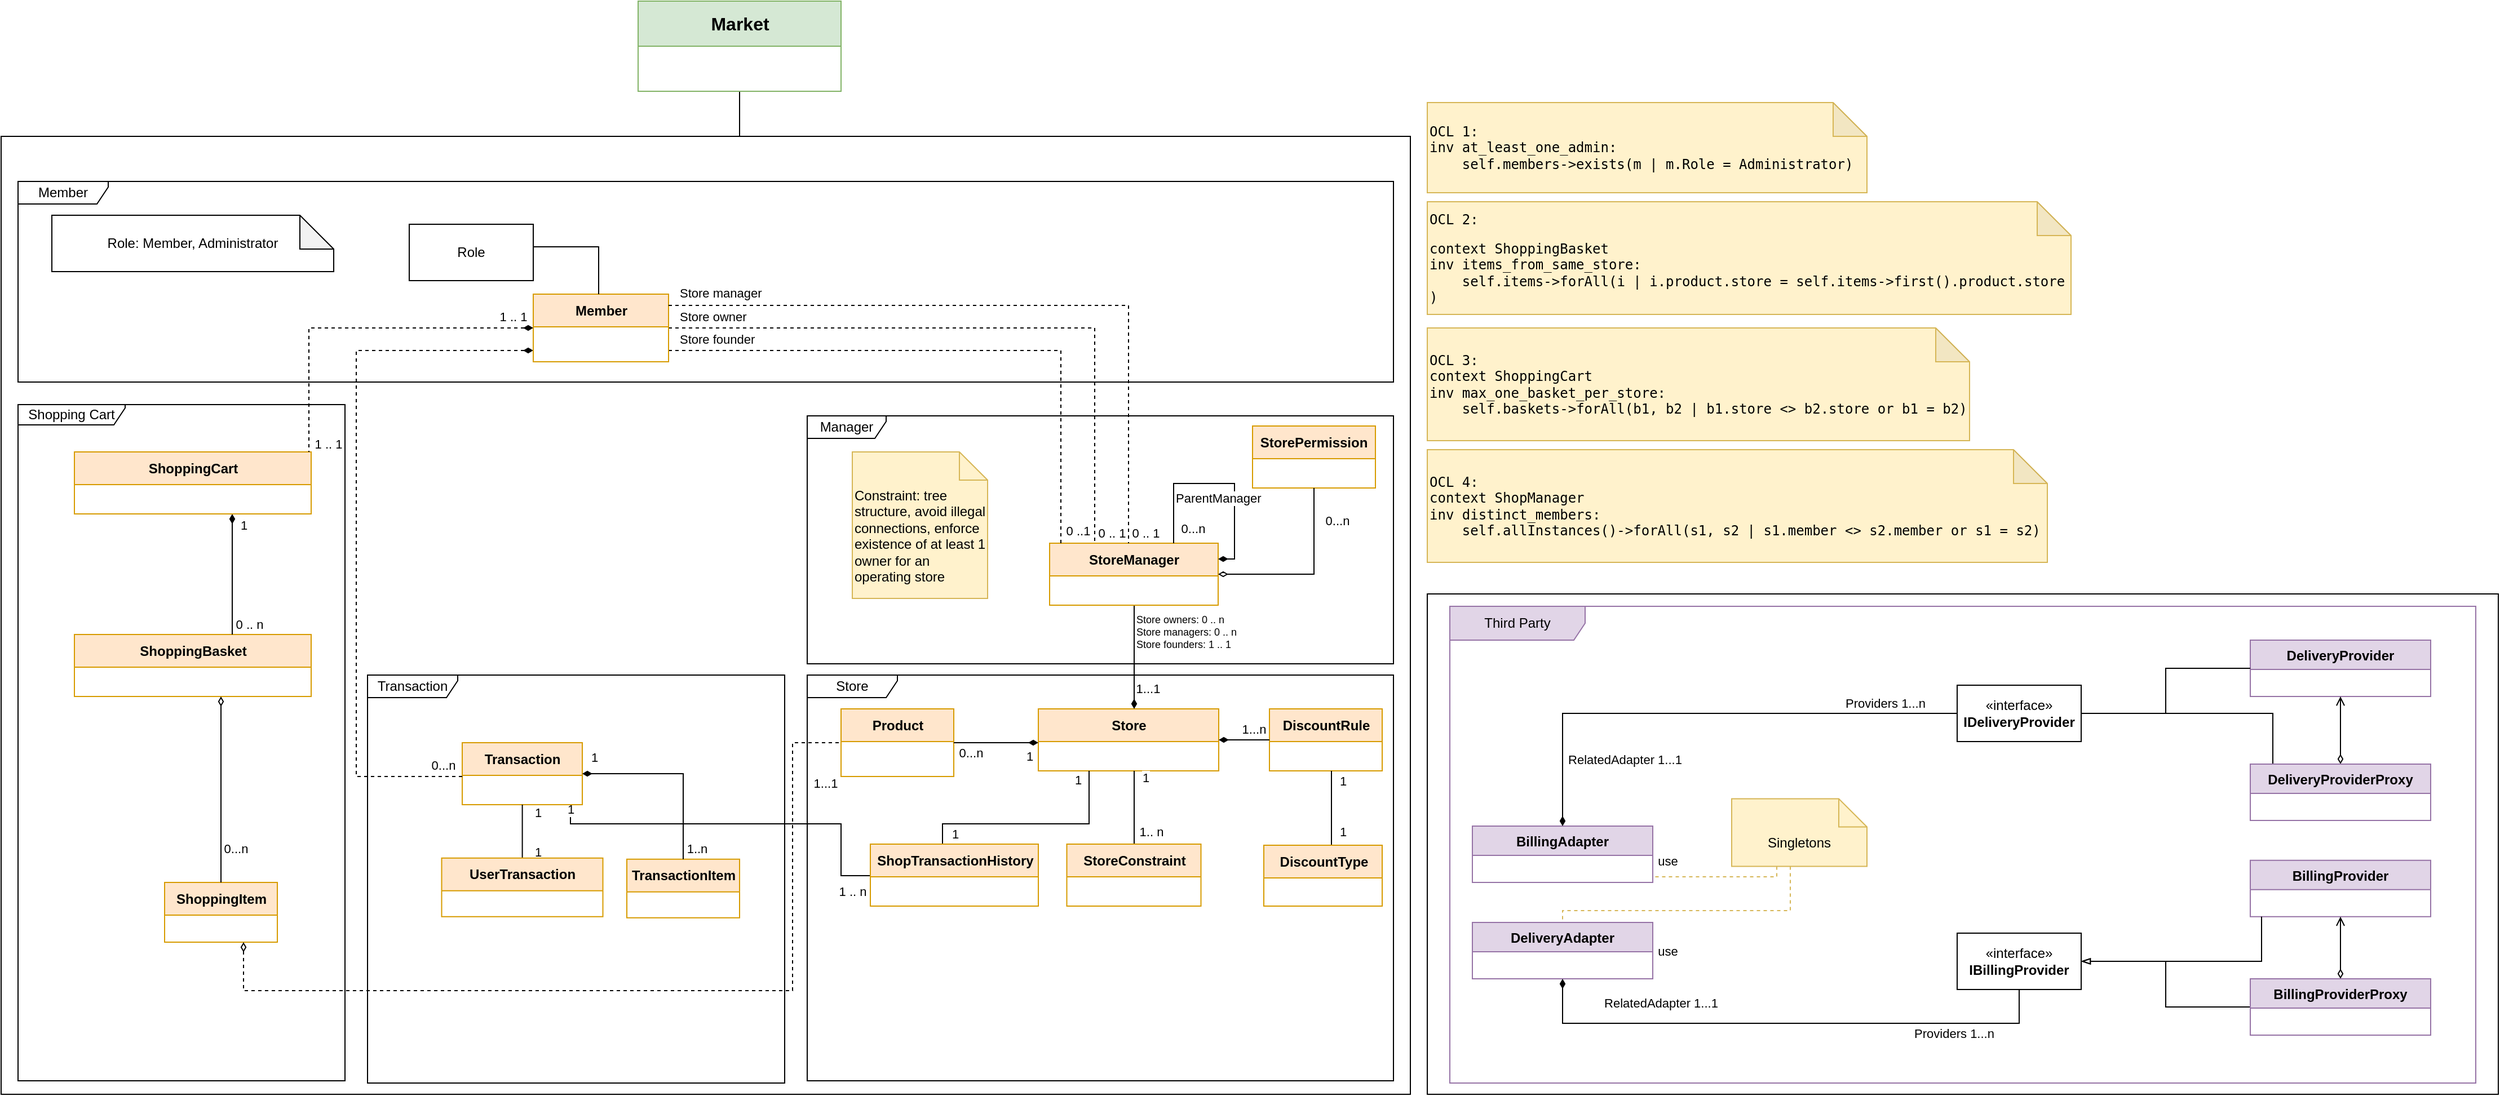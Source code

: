 <mxfile version="21.1.2" type="device">
  <diagram id="UdxZ_-akryXsySf2juUY" name="WhiteDiagram">
    <mxGraphModel dx="1912" dy="1115" grid="1" gridSize="10" guides="1" tooltips="1" connect="1" arrows="1" fold="1" page="1" pageScale="1" pageWidth="850" pageHeight="1100" math="0" shadow="0">
      <root>
        <mxCell id="0" />
        <mxCell id="1" parent="0" />
        <mxCell id="dIHybOWJR_WHU6xol9Fc-5" value="" style="rounded=0;whiteSpace=wrap;html=1;" vertex="1" parent="1">
          <mxGeometry x="1350" y="616" width="950" height="444" as="geometry" />
        </mxCell>
        <mxCell id="CLvzxZcf5yE5PqEASKck-112" value="" style="rounded=0;whiteSpace=wrap;html=1;" parent="1" vertex="1">
          <mxGeometry x="85" y="210" width="1250" height="850" as="geometry" />
        </mxCell>
        <mxCell id="CLvzxZcf5yE5PqEASKck-2" value="Store" style="shape=umlFrame;whiteSpace=wrap;html=1;pointerEvents=0;width=80;height=20;" parent="1" vertex="1">
          <mxGeometry x="800" y="688" width="520" height="360" as="geometry" />
        </mxCell>
        <mxCell id="CLvzxZcf5yE5PqEASKck-4" value="Transaction" style="shape=umlFrame;whiteSpace=wrap;html=1;pointerEvents=0;width=80;height=20;" parent="1" vertex="1">
          <mxGeometry x="410" y="688" width="370" height="362" as="geometry" />
        </mxCell>
        <mxCell id="CLvzxZcf5yE5PqEASKck-3" value="Shopping Cart" style="shape=umlFrame;whiteSpace=wrap;html=1;pointerEvents=0;width=95;height=18;" parent="1" vertex="1">
          <mxGeometry x="100" y="448" width="290" height="600" as="geometry" />
        </mxCell>
        <mxCell id="dIHybOWJR_WHU6xol9Fc-19" style="edgeStyle=orthogonalEdgeStyle;rounded=0;orthogonalLoop=1;jettySize=auto;html=1;endArrow=none;endFill=0;" edge="1" parent="1" source="CLvzxZcf5yE5PqEASKck-5" target="CLvzxZcf5yE5PqEASKck-114">
          <mxGeometry relative="1" as="geometry">
            <Array as="points">
              <mxPoint x="590" y="820" />
              <mxPoint x="830" y="820" />
              <mxPoint x="830" y="866" />
            </Array>
          </mxGeometry>
        </mxCell>
        <mxCell id="dIHybOWJR_WHU6xol9Fc-20" value="1" style="edgeLabel;html=1;align=center;verticalAlign=middle;resizable=0;points=[];" vertex="1" connectable="0" parent="dIHybOWJR_WHU6xol9Fc-19">
          <mxGeometry x="-0.976" relative="1" as="geometry">
            <mxPoint as="offset" />
          </mxGeometry>
        </mxCell>
        <mxCell id="dIHybOWJR_WHU6xol9Fc-21" value="1 .. n" style="edgeLabel;html=1;align=center;verticalAlign=middle;resizable=0;points=[];" vertex="1" connectable="0" parent="dIHybOWJR_WHU6xol9Fc-19">
          <mxGeometry x="0.963" relative="1" as="geometry">
            <mxPoint x="-10" y="14" as="offset" />
          </mxGeometry>
        </mxCell>
        <mxCell id="CLvzxZcf5yE5PqEASKck-5" value="Transaction" style="swimlane;fontStyle=1;align=center;verticalAlign=middle;childLayout=stackLayout;horizontal=1;startSize=29;horizontalStack=0;resizeParent=1;resizeParentMax=0;resizeLast=0;collapsible=0;marginBottom=0;html=1;fillColor=#ffe6cc;strokeColor=#d79b00;" parent="1" vertex="1">
          <mxGeometry x="494" y="748" width="106.5" height="55" as="geometry" />
        </mxCell>
        <mxCell id="CLvzxZcf5yE5PqEASKck-6" value="Store" style="swimlane;fontStyle=1;align=center;verticalAlign=middle;childLayout=stackLayout;horizontal=1;startSize=29;horizontalStack=0;resizeParent=1;resizeParentMax=0;resizeLast=0;collapsible=0;marginBottom=0;html=1;fillColor=#ffe6cc;strokeColor=#d79b00;" parent="1" vertex="1">
          <mxGeometry x="1005" y="718" width="160" height="55" as="geometry" />
        </mxCell>
        <mxCell id="CLvzxZcf5yE5PqEASKck-7" style="edgeStyle=orthogonalEdgeStyle;rounded=0;orthogonalLoop=1;jettySize=auto;html=1;endArrow=none;endFill=0;startArrow=diamondThin;startFill=1;" parent="1" source="CLvzxZcf5yE5PqEASKck-6" target="CLvzxZcf5yE5PqEASKck-54" edge="1">
          <mxGeometry relative="1" as="geometry">
            <Array as="points">
              <mxPoint x="1090" y="678" />
              <mxPoint x="1090" y="678" />
            </Array>
          </mxGeometry>
        </mxCell>
        <mxCell id="CLvzxZcf5yE5PqEASKck-8" value="1...1" style="edgeLabel;html=1;align=center;verticalAlign=middle;resizable=0;points=[];" parent="CLvzxZcf5yE5PqEASKck-7" connectable="0" vertex="1">
          <mxGeometry x="-0.699" relative="1" as="geometry">
            <mxPoint x="12" y="-4" as="offset" />
          </mxGeometry>
        </mxCell>
        <mxCell id="CLvzxZcf5yE5PqEASKck-9" value="&lt;div style=&quot;&quot;&gt;Store owners: 0 .. n&lt;/div&gt;Store managers: 0 .. n&lt;br&gt;Store founders: 1 .. 1" style="edgeLabel;html=1;align=left;verticalAlign=middle;resizable=0;points=[];fontSize=9;" parent="CLvzxZcf5yE5PqEASKck-7" vertex="1" connectable="0">
          <mxGeometry x="0.784" relative="1" as="geometry">
            <mxPoint y="14" as="offset" />
          </mxGeometry>
        </mxCell>
        <mxCell id="CLvzxZcf5yE5PqEASKck-10" value="Product" style="swimlane;fontStyle=1;align=center;verticalAlign=middle;childLayout=stackLayout;horizontal=1;startSize=29;horizontalStack=0;resizeParent=1;resizeParentMax=0;resizeLast=0;collapsible=0;marginBottom=0;html=1;fillColor=#ffe6cc;strokeColor=#d79b00;" parent="1" vertex="1">
          <mxGeometry x="830" y="718" width="100" height="60" as="geometry" />
        </mxCell>
        <mxCell id="CLvzxZcf5yE5PqEASKck-11" style="edgeStyle=orthogonalEdgeStyle;rounded=0;orthogonalLoop=1;jettySize=auto;html=1;endArrow=none;endFill=0;startArrow=diamondThin;startFill=1;" parent="1" source="CLvzxZcf5yE5PqEASKck-6" target="CLvzxZcf5yE5PqEASKck-10" edge="1">
          <mxGeometry relative="1" as="geometry">
            <Array as="points">
              <mxPoint x="970" y="748" />
              <mxPoint x="970" y="748" />
            </Array>
          </mxGeometry>
        </mxCell>
        <mxCell id="CLvzxZcf5yE5PqEASKck-12" value="0...n" style="edgeLabel;html=1;align=center;verticalAlign=middle;resizable=0;points=[];" parent="CLvzxZcf5yE5PqEASKck-11" vertex="1" connectable="0">
          <mxGeometry x="0.815" relative="1" as="geometry">
            <mxPoint x="8" y="9" as="offset" />
          </mxGeometry>
        </mxCell>
        <mxCell id="CLvzxZcf5yE5PqEASKck-104" value="1" style="edgeLabel;html=1;align=center;verticalAlign=middle;resizable=0;points=[];" parent="CLvzxZcf5yE5PqEASKck-11" vertex="1" connectable="0">
          <mxGeometry x="-0.787" relative="1" as="geometry">
            <mxPoint y="12" as="offset" />
          </mxGeometry>
        </mxCell>
        <mxCell id="CLvzxZcf5yE5PqEASKck-13" value="DiscountRule" style="swimlane;fontStyle=1;align=center;verticalAlign=middle;childLayout=stackLayout;horizontal=1;startSize=29;horizontalStack=0;resizeParent=1;resizeParentMax=0;resizeLast=0;collapsible=0;marginBottom=0;html=1;fillColor=#ffe6cc;strokeColor=#d79b00;" parent="1" vertex="1">
          <mxGeometry x="1210.0" y="718" width="100" height="55" as="geometry" />
        </mxCell>
        <mxCell id="CLvzxZcf5yE5PqEASKck-14" style="edgeStyle=orthogonalEdgeStyle;rounded=0;orthogonalLoop=1;jettySize=auto;html=1;endArrow=none;endFill=0;startArrow=diamondThin;startFill=1;" parent="1" source="CLvzxZcf5yE5PqEASKck-6" target="CLvzxZcf5yE5PqEASKck-13" edge="1">
          <mxGeometry relative="1" as="geometry" />
        </mxCell>
        <mxCell id="CLvzxZcf5yE5PqEASKck-15" value="1...n" style="edgeLabel;html=1;align=center;verticalAlign=middle;resizable=0;points=[];" parent="CLvzxZcf5yE5PqEASKck-14" vertex="1" connectable="0">
          <mxGeometry x="-0.796" y="1" relative="1" as="geometry">
            <mxPoint x="26" y="-9" as="offset" />
          </mxGeometry>
        </mxCell>
        <mxCell id="CLvzxZcf5yE5PqEASKck-16" value="Member" style="shape=umlFrame;whiteSpace=wrap;html=1;pointerEvents=0;width=80;height=20;" parent="1" vertex="1">
          <mxGeometry x="100" y="250" width="1220" height="178" as="geometry" />
        </mxCell>
        <mxCell id="CLvzxZcf5yE5PqEASKck-17" value="" style="edgeStyle=orthogonalEdgeStyle;rounded=0;orthogonalLoop=1;jettySize=auto;html=1;endArrow=none;endFill=0;startArrow=diamondThin;startFill=1;dashed=1;" parent="1" source="CLvzxZcf5yE5PqEASKck-69" target="CLvzxZcf5yE5PqEASKck-5" edge="1">
          <mxGeometry relative="1" as="geometry">
            <Array as="points">
              <mxPoint x="400" y="400" />
              <mxPoint x="400" y="778" />
            </Array>
            <mxPoint x="315" y="568" as="sourcePoint" />
            <mxPoint x="210" y="1033" as="targetPoint" />
          </mxGeometry>
        </mxCell>
        <mxCell id="CLvzxZcf5yE5PqEASKck-18" value="0...n" style="edgeLabel;html=1;align=center;verticalAlign=middle;resizable=0;points=[];" parent="CLvzxZcf5yE5PqEASKck-17" connectable="0" vertex="1">
          <mxGeometry x="0.926" relative="1" as="geometry">
            <mxPoint x="6" y="-10" as="offset" />
          </mxGeometry>
        </mxCell>
        <mxCell id="CLvzxZcf5yE5PqEASKck-19" value="ShoppingBasket" style="swimlane;fontStyle=1;align=center;verticalAlign=middle;childLayout=stackLayout;horizontal=1;startSize=29;horizontalStack=0;resizeParent=1;resizeParentMax=0;resizeLast=0;collapsible=0;marginBottom=0;html=1;fillColor=#ffe6cc;strokeColor=#d79b00;" parent="1" vertex="1">
          <mxGeometry x="150" y="652" width="210" height="55" as="geometry" />
        </mxCell>
        <mxCell id="CLvzxZcf5yE5PqEASKck-20" style="edgeStyle=orthogonalEdgeStyle;rounded=0;orthogonalLoop=1;jettySize=auto;html=1;startArrow=diamondThin;startFill=1;endArrow=none;endFill=0;" parent="1" source="CLvzxZcf5yE5PqEASKck-76" target="CLvzxZcf5yE5PqEASKck-19" edge="1">
          <mxGeometry relative="1" as="geometry">
            <Array as="points">
              <mxPoint x="290" y="620" />
              <mxPoint x="290" y="620" />
            </Array>
          </mxGeometry>
        </mxCell>
        <mxCell id="CLvzxZcf5yE5PqEASKck-21" value="0 .. n" style="edgeLabel;html=1;align=center;verticalAlign=middle;resizable=0;points=[];" parent="CLvzxZcf5yE5PqEASKck-20" vertex="1" connectable="0">
          <mxGeometry x="0.933" y="1" relative="1" as="geometry">
            <mxPoint x="14" y="-6" as="offset" />
          </mxGeometry>
        </mxCell>
        <mxCell id="CLvzxZcf5yE5PqEASKck-101" value="1" style="edgeLabel;html=1;align=center;verticalAlign=middle;resizable=0;points=[];" parent="CLvzxZcf5yE5PqEASKck-20" vertex="1" connectable="0">
          <mxGeometry x="-0.814" y="-2" relative="1" as="geometry">
            <mxPoint x="12" as="offset" />
          </mxGeometry>
        </mxCell>
        <mxCell id="CLvzxZcf5yE5PqEASKck-22" value="ShoppingItem" style="swimlane;fontStyle=1;align=center;verticalAlign=middle;childLayout=stackLayout;horizontal=1;startSize=29;horizontalStack=0;resizeParent=1;resizeParentMax=0;resizeLast=0;collapsible=0;marginBottom=0;html=1;fillColor=#ffe6cc;strokeColor=#d79b00;" parent="1" vertex="1">
          <mxGeometry x="230" y="872" width="100" height="53" as="geometry" />
        </mxCell>
        <mxCell id="CLvzxZcf5yE5PqEASKck-23" style="edgeStyle=orthogonalEdgeStyle;rounded=0;orthogonalLoop=1;jettySize=auto;html=1;endArrow=none;endFill=0;startArrow=diamondThin;startFill=0;dashed=1;" parent="1" source="CLvzxZcf5yE5PqEASKck-22" target="CLvzxZcf5yE5PqEASKck-10" edge="1">
          <mxGeometry relative="1" as="geometry">
            <mxPoint x="280" y="898" as="sourcePoint" />
            <Array as="points">
              <mxPoint x="300" y="968" />
              <mxPoint x="787" y="968" />
              <mxPoint x="787" y="748" />
            </Array>
          </mxGeometry>
        </mxCell>
        <mxCell id="CLvzxZcf5yE5PqEASKck-24" value="1...1" style="edgeLabel;html=1;align=center;verticalAlign=middle;resizable=0;points=[];" parent="CLvzxZcf5yE5PqEASKck-23" vertex="1" connectable="0">
          <mxGeometry x="-0.946" y="-1" relative="1" as="geometry">
            <mxPoint x="517" y="-163" as="offset" />
          </mxGeometry>
        </mxCell>
        <mxCell id="CLvzxZcf5yE5PqEASKck-25" style="edgeStyle=orthogonalEdgeStyle;rounded=0;orthogonalLoop=1;jettySize=auto;html=1;endArrow=none;endFill=0;startArrow=diamondThin;startFill=0;" parent="1" source="CLvzxZcf5yE5PqEASKck-19" target="CLvzxZcf5yE5PqEASKck-22" edge="1">
          <mxGeometry relative="1" as="geometry">
            <Array as="points">
              <mxPoint x="280" y="858" />
              <mxPoint x="280" y="858" />
            </Array>
            <mxPoint x="700.034" y="845" as="targetPoint" />
          </mxGeometry>
        </mxCell>
        <mxCell id="CLvzxZcf5yE5PqEASKck-26" value="0...n" style="edgeLabel;html=1;align=center;verticalAlign=middle;resizable=0;points=[];" parent="CLvzxZcf5yE5PqEASKck-25" connectable="0" vertex="1">
          <mxGeometry x="0.673" y="-1" relative="1" as="geometry">
            <mxPoint x="14" y="-3" as="offset" />
          </mxGeometry>
        </mxCell>
        <mxCell id="CLvzxZcf5yE5PqEASKck-27" value="TransactionItem" style="swimlane;fontStyle=1;align=center;verticalAlign=middle;childLayout=stackLayout;horizontal=1;startSize=29;horizontalStack=0;resizeParent=1;resizeParentMax=0;resizeLast=0;collapsible=0;marginBottom=0;html=1;fillColor=#ffe6cc;strokeColor=#d79b00;" parent="1" vertex="1">
          <mxGeometry x="640" y="851.39" width="100" height="52" as="geometry" />
        </mxCell>
        <mxCell id="CLvzxZcf5yE5PqEASKck-28" style="edgeStyle=orthogonalEdgeStyle;rounded=0;orthogonalLoop=1;jettySize=auto;html=1;startArrow=diamondThin;startFill=1;endArrow=none;endFill=0;" parent="1" source="CLvzxZcf5yE5PqEASKck-5" target="CLvzxZcf5yE5PqEASKck-27" edge="1">
          <mxGeometry relative="1" as="geometry">
            <mxPoint x="690.0" y="803" as="sourcePoint" />
          </mxGeometry>
        </mxCell>
        <mxCell id="CLvzxZcf5yE5PqEASKck-29" value="1..n" style="edgeLabel;html=1;align=center;verticalAlign=middle;resizable=0;points=[];" parent="CLvzxZcf5yE5PqEASKck-28" connectable="0" vertex="1">
          <mxGeometry x="0.684" y="1" relative="1" as="geometry">
            <mxPoint x="11" y="16" as="offset" />
          </mxGeometry>
        </mxCell>
        <mxCell id="dIHybOWJR_WHU6xol9Fc-9" value="1" style="edgeLabel;html=1;align=center;verticalAlign=middle;resizable=0;points=[];" vertex="1" connectable="0" parent="CLvzxZcf5yE5PqEASKck-28">
          <mxGeometry x="-0.83" relative="1" as="geometry">
            <mxPoint x="-4" y="-15" as="offset" />
          </mxGeometry>
        </mxCell>
        <mxCell id="CLvzxZcf5yE5PqEASKck-30" value="Third Party" style="shape=umlFrame;whiteSpace=wrap;html=1;width=120;height=30;fillColor=#E1D5E7;strokeColor=#9673a6;fillStyle=solid;labelBackgroundColor=none;" parent="1" vertex="1">
          <mxGeometry x="1370" y="627" width="910" height="423" as="geometry" />
        </mxCell>
        <mxCell id="CLvzxZcf5yE5PqEASKck-31" value="use" style="edgeLabel;html=1;align=center;verticalAlign=middle;resizable=0;points=[];" parent="1" vertex="1" connectable="0">
          <mxGeometry x="1563.053" y="852.395" as="geometry" />
        </mxCell>
        <mxCell id="CLvzxZcf5yE5PqEASKck-32" value="use" style="edgeLabel;html=1;align=center;verticalAlign=middle;resizable=0;points=[];" parent="1" vertex="1" connectable="0">
          <mxGeometry x="1562.579" y="932.5" as="geometry" />
        </mxCell>
        <mxCell id="CLvzxZcf5yE5PqEASKck-33" value="BillingAdapter" style="swimlane;fontStyle=1;align=center;verticalAlign=top;childLayout=stackLayout;horizontal=1;startSize=26;horizontalStack=0;resizeParent=1;resizeParentMax=0;resizeLast=0;collapsible=1;marginBottom=0;fillColor=#e1d5e7;strokeColor=#9673a6;" parent="1" vertex="1">
          <mxGeometry x="1390" y="822" width="160" height="50" as="geometry" />
        </mxCell>
        <mxCell id="CLvzxZcf5yE5PqEASKck-34" value="DeliveryAdapter" style="swimlane;fontStyle=1;align=center;verticalAlign=top;childLayout=stackLayout;horizontal=1;startSize=26;horizontalStack=0;resizeParent=1;resizeParentMax=0;resizeLast=0;collapsible=1;marginBottom=0;fillColor=#e1d5e7;strokeColor=#9673a6;" parent="1" vertex="1">
          <mxGeometry x="1390" y="907.5" width="160" height="50" as="geometry" />
        </mxCell>
        <mxCell id="CLvzxZcf5yE5PqEASKck-35" style="edgeStyle=orthogonalEdgeStyle;rounded=0;orthogonalLoop=1;jettySize=auto;html=1;fillColor=#fff2cc;strokeColor=#d6b656;dashed=1;endArrow=none;endFill=0;" parent="1" source="CLvzxZcf5yE5PqEASKck-37" target="CLvzxZcf5yE5PqEASKck-33" edge="1">
          <mxGeometry relative="1" as="geometry">
            <Array as="points">
              <mxPoint x="1660" y="867" />
            </Array>
          </mxGeometry>
        </mxCell>
        <mxCell id="CLvzxZcf5yE5PqEASKck-36" style="edgeStyle=orthogonalEdgeStyle;rounded=0;orthogonalLoop=1;jettySize=auto;html=1;endArrow=none;endFill=0;fillColor=#fff2cc;strokeColor=#d6b656;dashed=1;" parent="1" source="CLvzxZcf5yE5PqEASKck-37" target="CLvzxZcf5yE5PqEASKck-34" edge="1">
          <mxGeometry relative="1" as="geometry">
            <Array as="points">
              <mxPoint x="1672" y="897" />
            </Array>
          </mxGeometry>
        </mxCell>
        <mxCell id="CLvzxZcf5yE5PqEASKck-37" value="Singletons" style="shape=note2;boundedLbl=1;whiteSpace=wrap;html=1;size=25;verticalAlign=top;align=center;fillColor=#fff2cc;strokeColor=#d6b656;" parent="1" vertex="1">
          <mxGeometry x="1620" y="797.75" width="120" height="60" as="geometry" />
        </mxCell>
        <mxCell id="CLvzxZcf5yE5PqEASKck-38" style="edgeStyle=orthogonalEdgeStyle;rounded=0;orthogonalLoop=1;jettySize=auto;html=1;endArrow=diamondThin;endFill=1;" parent="1" source="CLvzxZcf5yE5PqEASKck-85" target="CLvzxZcf5yE5PqEASKck-33" edge="1">
          <mxGeometry relative="1" as="geometry" />
        </mxCell>
        <mxCell id="CLvzxZcf5yE5PqEASKck-39" value="Providers 1...n" style="edgeLabel;html=1;align=center;verticalAlign=middle;resizable=0;points=[];" parent="CLvzxZcf5yE5PqEASKck-38" vertex="1" connectable="0">
          <mxGeometry x="-0.806" y="1" relative="1" as="geometry">
            <mxPoint x="-21" y="-10" as="offset" />
          </mxGeometry>
        </mxCell>
        <mxCell id="CLvzxZcf5yE5PqEASKck-40" value="RelatedAdapter 1...1" style="edgeLabel;html=1;align=center;verticalAlign=middle;resizable=0;points=[];" parent="CLvzxZcf5yE5PqEASKck-38" vertex="1" connectable="0">
          <mxGeometry x="0.665" y="-2" relative="1" as="geometry">
            <mxPoint x="57" y="16" as="offset" />
          </mxGeometry>
        </mxCell>
        <mxCell id="CLvzxZcf5yE5PqEASKck-41" value="BillingProvider" style="swimlane;fontStyle=1;align=center;verticalAlign=top;childLayout=stackLayout;horizontal=1;startSize=26;horizontalStack=0;resizeParent=1;resizeParentMax=0;resizeLast=0;collapsible=1;marginBottom=0;fillColor=#e1d5e7;strokeColor=#9673a6;" parent="1" vertex="1">
          <mxGeometry x="2080" y="852.39" width="160" height="50" as="geometry" />
        </mxCell>
        <mxCell id="CLvzxZcf5yE5PqEASKck-42" style="edgeStyle=orthogonalEdgeStyle;rounded=0;orthogonalLoop=1;jettySize=auto;html=1;endArrow=diamondThin;endFill=1;" parent="1" source="CLvzxZcf5yE5PqEASKck-86" target="CLvzxZcf5yE5PqEASKck-34" edge="1">
          <mxGeometry relative="1" as="geometry">
            <Array as="points">
              <mxPoint x="1875" y="997" />
              <mxPoint x="1470" y="997" />
            </Array>
          </mxGeometry>
        </mxCell>
        <mxCell id="CLvzxZcf5yE5PqEASKck-43" value="RelatedAdapter 1...1" style="edgeLabel;html=1;align=center;verticalAlign=middle;resizable=0;points=[];" parent="CLvzxZcf5yE5PqEASKck-42" vertex="1" connectable="0">
          <mxGeometry x="0.696" relative="1" as="geometry">
            <mxPoint x="54" y="-18" as="offset" />
          </mxGeometry>
        </mxCell>
        <mxCell id="CLvzxZcf5yE5PqEASKck-44" value="Providers 1...n" style="edgeLabel;html=1;align=center;verticalAlign=middle;resizable=0;points=[];" parent="CLvzxZcf5yE5PqEASKck-42" vertex="1" connectable="0">
          <mxGeometry x="-0.672" y="-1" relative="1" as="geometry">
            <mxPoint x="-10" y="10" as="offset" />
          </mxGeometry>
        </mxCell>
        <mxCell id="CLvzxZcf5yE5PqEASKck-45" value="DeliveryProvider" style="swimlane;fontStyle=1;align=center;verticalAlign=top;childLayout=stackLayout;horizontal=1;startSize=26;horizontalStack=0;resizeParent=1;resizeParentMax=0;resizeLast=0;collapsible=1;marginBottom=0;fillColor=#e1d5e7;strokeColor=#9673a6;" parent="1" vertex="1">
          <mxGeometry x="2080" y="657" width="160" height="50" as="geometry" />
        </mxCell>
        <mxCell id="CLvzxZcf5yE5PqEASKck-46" style="edgeStyle=orthogonalEdgeStyle;rounded=0;orthogonalLoop=1;jettySize=auto;html=1;endArrow=none;endFill=0;" parent="1" source="CLvzxZcf5yE5PqEASKck-80" target="CLvzxZcf5yE5PqEASKck-13" edge="1">
          <mxGeometry relative="1" as="geometry">
            <Array as="points">
              <mxPoint x="1265" y="798" />
              <mxPoint x="1265" y="798" />
            </Array>
          </mxGeometry>
        </mxCell>
        <mxCell id="CLvzxZcf5yE5PqEASKck-47" value="1" style="edgeLabel;html=1;align=center;verticalAlign=middle;resizable=0;points=[];" parent="CLvzxZcf5yE5PqEASKck-46" vertex="1" connectable="0">
          <mxGeometry x="-0.81" relative="1" as="geometry">
            <mxPoint x="10" y="-6" as="offset" />
          </mxGeometry>
        </mxCell>
        <mxCell id="CLvzxZcf5yE5PqEASKck-103" value="1" style="edgeLabel;html=1;align=center;verticalAlign=middle;resizable=0;points=[];" parent="CLvzxZcf5yE5PqEASKck-46" vertex="1" connectable="0">
          <mxGeometry x="0.73" y="1" relative="1" as="geometry">
            <mxPoint x="11" as="offset" />
          </mxGeometry>
        </mxCell>
        <mxCell id="CLvzxZcf5yE5PqEASKck-48" style="edgeStyle=orthogonalEdgeStyle;rounded=0;orthogonalLoop=1;jettySize=auto;html=1;endArrow=none;endFill=0;" parent="1" source="CLvzxZcf5yE5PqEASKck-79" edge="1">
          <mxGeometry relative="1" as="geometry">
            <Array as="points">
              <mxPoint x="1085" y="848" />
              <mxPoint x="1085" y="848" />
            </Array>
            <mxPoint x="1090" y="773" as="targetPoint" />
          </mxGeometry>
        </mxCell>
        <mxCell id="CLvzxZcf5yE5PqEASKck-49" value="1.. n" style="edgeLabel;html=1;align=center;verticalAlign=middle;resizable=0;points=[];" parent="CLvzxZcf5yE5PqEASKck-48" vertex="1" connectable="0">
          <mxGeometry x="-0.639" y="-1" relative="1" as="geometry">
            <mxPoint x="14" as="offset" />
          </mxGeometry>
        </mxCell>
        <mxCell id="CLvzxZcf5yE5PqEASKck-102" value="1" style="edgeLabel;html=1;align=center;verticalAlign=middle;resizable=0;points=[];" parent="CLvzxZcf5yE5PqEASKck-48" vertex="1" connectable="0">
          <mxGeometry x="0.829" y="1" relative="1" as="geometry">
            <mxPoint x="11" as="offset" />
          </mxGeometry>
        </mxCell>
        <mxCell id="CLvzxZcf5yE5PqEASKck-50" value="&lt;pre style=&quot;border-color: var(--border-color);&quot;&gt;&lt;code style=&quot;border-color: var(--border-color);&quot; class=&quot;!whitespace-pre hljs language-rust&quot;&gt;OCL 2:&lt;/code&gt;&lt;/pre&gt;&lt;pre&gt;&lt;code class=&quot;!whitespace-pre hljs language-rust&quot;&gt;context ShoppingBasket&lt;br&gt;inv items_from_same_store:&lt;br&gt;    &lt;span class=&quot;hljs-keyword&quot;&gt;self&lt;/span&gt;.items&lt;span class=&quot;hljs-punctuation&quot;&gt;-&amp;gt;&lt;/span&gt;&lt;span class=&quot;hljs-title function_ invoke__&quot;&gt;forAll&lt;/span&gt;(i | i.product.store = &lt;span class=&quot;hljs-keyword&quot;&gt;self&lt;/span&gt;.items&lt;span class=&quot;hljs-punctuation&quot;&gt;-&amp;gt;&lt;/span&gt;&lt;span class=&quot;hljs-title function_ invoke__&quot;&gt;first&lt;/span&gt;().product.store&lt;br&gt;&lt;/code&gt;)&lt;/pre&gt;" style="shape=note;whiteSpace=wrap;html=1;backgroundOutline=1;darkOpacity=0.05;align=left;fillColor=#fff2cc;strokeColor=#d6b656;" parent="1" vertex="1">
          <mxGeometry x="1350" y="268" width="571" height="100" as="geometry" />
        </mxCell>
        <mxCell id="CLvzxZcf5yE5PqEASKck-51" value="&lt;br&gt;&lt;pre&gt;&lt;code class=&quot;!whitespace-pre hljs language-rust&quot;&gt;OCL 3:&lt;br/&gt;context ShoppingCart&lt;br&gt;inv max_one_basket_per_store:&lt;br&gt;    &lt;span class=&quot;hljs-keyword&quot;&gt;self&lt;/span&gt;.baskets&lt;span class=&quot;hljs-punctuation&quot;&gt;-&amp;gt;&lt;/span&gt;&lt;span class=&quot;hljs-title function_ invoke__&quot;&gt;forAll&lt;/span&gt;(b1, b2 | b1.store &amp;lt;&amp;gt; b2.store or b1 = b2)&lt;/code&gt;&lt;/pre&gt;&lt;br&gt;" style="shape=note;whiteSpace=wrap;html=1;backgroundOutline=1;darkOpacity=0.05;align=left;fillColor=#fff2cc;strokeColor=#d6b656;" parent="1" vertex="1">
          <mxGeometry x="1350" y="380" width="481" height="100" as="geometry" />
        </mxCell>
        <mxCell id="CLvzxZcf5yE5PqEASKck-52" value="StorePermission" style="swimlane;fontStyle=1;align=center;verticalAlign=middle;childLayout=stackLayout;horizontal=1;startSize=29;horizontalStack=0;resizeParent=1;resizeParentMax=0;resizeLast=0;collapsible=0;marginBottom=0;html=1;whiteSpace=wrap;fillColor=#ffe6cc;strokeColor=#d79b00;" parent="1" vertex="1">
          <mxGeometry x="1195" y="467" width="109" height="55" as="geometry" />
        </mxCell>
        <mxCell id="CLvzxZcf5yE5PqEASKck-53" value="Manager" style="shape=umlFrame;whiteSpace=wrap;html=1;pointerEvents=0;width=70;height=20;" parent="1" vertex="1">
          <mxGeometry x="800" y="458" width="520" height="220" as="geometry" />
        </mxCell>
        <mxCell id="CLvzxZcf5yE5PqEASKck-54" value="StoreManager" style="swimlane;fontStyle=1;align=center;verticalAlign=middle;childLayout=stackLayout;horizontal=1;startSize=29;horizontalStack=0;resizeParent=1;resizeParentMax=0;resizeLast=0;collapsible=0;marginBottom=0;html=1;whiteSpace=wrap;fillColor=#ffe6cc;strokeColor=#d79b00;" parent="1" vertex="1">
          <mxGeometry x="1015" y="571" width="149.5" height="55" as="geometry" />
        </mxCell>
        <mxCell id="CLvzxZcf5yE5PqEASKck-55" style="edgeStyle=orthogonalEdgeStyle;rounded=0;orthogonalLoop=1;jettySize=auto;html=1;endArrow=diamondThin;endFill=1;" parent="1" source="CLvzxZcf5yE5PqEASKck-54" target="CLvzxZcf5yE5PqEASKck-54" edge="1">
          <mxGeometry relative="1" as="geometry">
            <Array as="points">
              <mxPoint x="1125" y="518" />
              <mxPoint x="1179" y="518" />
              <mxPoint x="1179" y="585" />
            </Array>
          </mxGeometry>
        </mxCell>
        <mxCell id="CLvzxZcf5yE5PqEASKck-56" value="0...n" style="edgeLabel;html=1;align=center;verticalAlign=middle;resizable=0;points=[];" parent="CLvzxZcf5yE5PqEASKck-55" vertex="1" connectable="0">
          <mxGeometry x="-0.039" y="-2" relative="1" as="geometry">
            <mxPoint x="-21" y="38" as="offset" />
          </mxGeometry>
        </mxCell>
        <mxCell id="CLvzxZcf5yE5PqEASKck-57" value="ParentManager" style="edgeLabel;html=1;align=left;verticalAlign=middle;resizable=0;points=[];" parent="CLvzxZcf5yE5PqEASKck-55" vertex="1" connectable="0">
          <mxGeometry x="-0.723" relative="1" as="geometry">
            <mxPoint y="-14" as="offset" />
          </mxGeometry>
        </mxCell>
        <mxCell id="CLvzxZcf5yE5PqEASKck-58" style="edgeStyle=orthogonalEdgeStyle;rounded=0;orthogonalLoop=1;jettySize=auto;html=1;endArrow=none;endFill=0;startArrow=diamondThin;startFill=0;" parent="1" source="CLvzxZcf5yE5PqEASKck-54" target="CLvzxZcf5yE5PqEASKck-52" edge="1">
          <mxGeometry relative="1" as="geometry">
            <mxPoint x="1151.0" y="612.0" as="sourcePoint" />
          </mxGeometry>
        </mxCell>
        <mxCell id="CLvzxZcf5yE5PqEASKck-59" value="0...n" style="edgeLabel;html=1;align=center;verticalAlign=middle;resizable=0;points=[];" parent="CLvzxZcf5yE5PqEASKck-58" vertex="1" connectable="0">
          <mxGeometry x="-0.79" y="-1" relative="1" as="geometry">
            <mxPoint x="88" y="-49" as="offset" />
          </mxGeometry>
        </mxCell>
        <mxCell id="CLvzxZcf5yE5PqEASKck-62" value="Constraint: tree structure, avoid illegal connections, enforce existence of at least 1 owner for an operating store" style="shape=note2;boundedLbl=1;whiteSpace=wrap;html=1;size=25;verticalAlign=top;align=left;fillColor=#fff2cc;strokeColor=#d6b656;" parent="1" vertex="1">
          <mxGeometry x="840" y="490" width="120" height="130" as="geometry" />
        </mxCell>
        <mxCell id="CLvzxZcf5yE5PqEASKck-63" style="edgeStyle=orthogonalEdgeStyle;rounded=0;orthogonalLoop=1;jettySize=auto;html=1;endArrow=none;endFill=0;dashed=1;" parent="1" source="CLvzxZcf5yE5PqEASKck-69" target="CLvzxZcf5yE5PqEASKck-54" edge="1">
          <mxGeometry relative="1" as="geometry">
            <mxPoint x="1065" y="568" as="targetPoint" />
            <Array as="points">
              <mxPoint x="1055" y="380" />
            </Array>
          </mxGeometry>
        </mxCell>
        <mxCell id="CLvzxZcf5yE5PqEASKck-64" value="Store owner" style="edgeLabel;html=1;align=left;verticalAlign=middle;resizable=0;points=[];" parent="CLvzxZcf5yE5PqEASKck-63" vertex="1" connectable="0">
          <mxGeometry x="-0.975" y="1" relative="1" as="geometry">
            <mxPoint x="1" y="-9" as="offset" />
          </mxGeometry>
        </mxCell>
        <mxCell id="dIHybOWJR_WHU6xol9Fc-1" value="0 .. 1" style="edgeLabel;html=1;align=center;verticalAlign=middle;resizable=0;points=[];" vertex="1" connectable="0" parent="CLvzxZcf5yE5PqEASKck-63">
          <mxGeometry x="0.966" y="1" relative="1" as="geometry">
            <mxPoint x="14" as="offset" />
          </mxGeometry>
        </mxCell>
        <mxCell id="CLvzxZcf5yE5PqEASKck-66" style="edgeStyle=orthogonalEdgeStyle;rounded=0;orthogonalLoop=1;jettySize=auto;html=1;endArrow=none;endFill=0;dashed=1;" parent="1" source="CLvzxZcf5yE5PqEASKck-69" edge="1">
          <mxGeometry relative="1" as="geometry">
            <mxPoint x="1025" y="571" as="targetPoint" />
            <Array as="points">
              <mxPoint x="1025" y="400" />
            </Array>
          </mxGeometry>
        </mxCell>
        <mxCell id="CLvzxZcf5yE5PqEASKck-67" value="Store founder" style="edgeLabel;html=1;align=left;verticalAlign=middle;resizable=0;points=[];" parent="CLvzxZcf5yE5PqEASKck-66" vertex="1" connectable="0">
          <mxGeometry x="-0.947" relative="1" as="geometry">
            <mxPoint x="-6" y="-10" as="offset" />
          </mxGeometry>
        </mxCell>
        <mxCell id="dIHybOWJR_WHU6xol9Fc-3" value="0 ..1" style="edgeLabel;html=1;align=center;verticalAlign=middle;resizable=0;points=[];" vertex="1" connectable="0" parent="CLvzxZcf5yE5PqEASKck-66">
          <mxGeometry x="0.973" relative="1" as="geometry">
            <mxPoint x="15" y="-4" as="offset" />
          </mxGeometry>
        </mxCell>
        <mxCell id="CLvzxZcf5yE5PqEASKck-69" value="Member" style="swimlane;fontStyle=1;align=center;verticalAlign=middle;childLayout=stackLayout;horizontal=1;startSize=29;horizontalStack=0;resizeParent=1;resizeParentMax=0;resizeLast=0;collapsible=0;marginBottom=0;html=1;fillColor=#ffe6cc;strokeColor=#d79b00;" parent="1" vertex="1">
          <mxGeometry x="557" y="350" width="120" height="60" as="geometry" />
        </mxCell>
        <mxCell id="CLvzxZcf5yE5PqEASKck-70" style="edgeStyle=orthogonalEdgeStyle;rounded=0;orthogonalLoop=1;jettySize=auto;html=1;endArrow=none;endFill=0;startArrow=none;startFill=0;dashed=1;" parent="1" source="CLvzxZcf5yE5PqEASKck-69" target="CLvzxZcf5yE5PqEASKck-54" edge="1">
          <mxGeometry relative="1" as="geometry">
            <Array as="points">
              <mxPoint x="1085" y="360" />
            </Array>
            <mxPoint x="1080" y="508" as="targetPoint" />
          </mxGeometry>
        </mxCell>
        <mxCell id="CLvzxZcf5yE5PqEASKck-72" value="Store manager" style="edgeLabel;html=1;align=left;verticalAlign=middle;resizable=0;points=[];" parent="CLvzxZcf5yE5PqEASKck-70" vertex="1" connectable="0">
          <mxGeometry x="-0.99" relative="1" as="geometry">
            <mxPoint x="5" y="-11" as="offset" />
          </mxGeometry>
        </mxCell>
        <mxCell id="dIHybOWJR_WHU6xol9Fc-2" value="0 .. 1" style="edgeLabel;html=1;align=center;verticalAlign=middle;resizable=0;points=[];" vertex="1" connectable="0" parent="CLvzxZcf5yE5PqEASKck-70">
          <mxGeometry x="0.97" relative="1" as="geometry">
            <mxPoint x="15" as="offset" />
          </mxGeometry>
        </mxCell>
        <mxCell id="CLvzxZcf5yE5PqEASKck-73" style="edgeStyle=orthogonalEdgeStyle;rounded=0;orthogonalLoop=1;jettySize=auto;html=1;endArrow=none;endFill=0;" parent="1" source="CLvzxZcf5yE5PqEASKck-74" target="CLvzxZcf5yE5PqEASKck-69" edge="1">
          <mxGeometry relative="1" as="geometry">
            <Array as="points">
              <mxPoint x="615" y="308" />
            </Array>
          </mxGeometry>
        </mxCell>
        <mxCell id="CLvzxZcf5yE5PqEASKck-74" value="Role" style="html=1;whiteSpace=wrap;" parent="1" vertex="1">
          <mxGeometry x="447" y="288" width="110" height="50" as="geometry" />
        </mxCell>
        <mxCell id="CLvzxZcf5yE5PqEASKck-75" value="&lt;pre&gt;&lt;code class=&quot;!whitespace-pre hljs language-rust&quot;&gt;OCL 1:&lt;br&gt;inv at_least_one_admin:&lt;br&gt;    self.members&lt;span class=&quot;hljs-punctuation&quot;&gt;-&amp;gt;&lt;/span&gt;&lt;span class=&quot;hljs-title function_ invoke__&quot;&gt;exists&lt;/span&gt;(m | m.Role = Administrator)&lt;/code&gt;&lt;/pre&gt;" style="shape=note;whiteSpace=wrap;html=1;backgroundOutline=1;darkOpacity=0.05;align=left;fillColor=#fff2cc;strokeColor=#d6b656;" parent="1" vertex="1">
          <mxGeometry x="1350" y="180" width="390" height="80" as="geometry" />
        </mxCell>
        <mxCell id="CLvzxZcf5yE5PqEASKck-76" value="ShoppingCart" style="swimlane;fontStyle=1;align=center;verticalAlign=middle;childLayout=stackLayout;horizontal=1;startSize=29;horizontalStack=0;resizeParent=1;resizeParentMax=0;resizeLast=0;collapsible=0;marginBottom=0;html=1;fillColor=#ffe6cc;strokeColor=#d79b00;" parent="1" vertex="1">
          <mxGeometry x="150" y="490" width="210" height="55" as="geometry" />
        </mxCell>
        <mxCell id="CLvzxZcf5yE5PqEASKck-77" style="edgeStyle=orthogonalEdgeStyle;rounded=0;orthogonalLoop=1;jettySize=auto;html=1;endArrow=none;endFill=0;startArrow=diamondThin;startFill=1;dashed=1;" parent="1" source="CLvzxZcf5yE5PqEASKck-69" target="CLvzxZcf5yE5PqEASKck-76" edge="1">
          <mxGeometry relative="1" as="geometry">
            <Array as="points">
              <mxPoint x="358" y="380" />
            </Array>
            <mxPoint x="275" y="528" as="targetPoint" />
          </mxGeometry>
        </mxCell>
        <mxCell id="CLvzxZcf5yE5PqEASKck-78" value="1 .. 1" style="edgeLabel;html=1;align=center;verticalAlign=middle;resizable=0;points=[];" parent="CLvzxZcf5yE5PqEASKck-77" vertex="1" connectable="0">
          <mxGeometry x="0.953" y="1" relative="1" as="geometry">
            <mxPoint x="16" as="offset" />
          </mxGeometry>
        </mxCell>
        <mxCell id="dIHybOWJR_WHU6xol9Fc-22" value="1 .. 1" style="edgeLabel;html=1;align=center;verticalAlign=middle;resizable=0;points=[];" vertex="1" connectable="0" parent="CLvzxZcf5yE5PqEASKck-77">
          <mxGeometry x="-0.885" relative="1" as="geometry">
            <mxPoint y="-10" as="offset" />
          </mxGeometry>
        </mxCell>
        <mxCell id="CLvzxZcf5yE5PqEASKck-79" value="StoreConstraint" style="swimlane;fontStyle=1;align=center;verticalAlign=middle;childLayout=stackLayout;horizontal=1;startSize=29;horizontalStack=0;resizeParent=1;resizeParentMax=0;resizeLast=0;collapsible=0;marginBottom=0;html=1;fillColor=#ffe6cc;strokeColor=#d79b00;" parent="1" vertex="1">
          <mxGeometry x="1030.25" y="838" width="119" height="55" as="geometry" />
        </mxCell>
        <mxCell id="CLvzxZcf5yE5PqEASKck-80" value="DiscountType" style="swimlane;fontStyle=1;align=center;verticalAlign=middle;childLayout=stackLayout;horizontal=1;startSize=29;horizontalStack=0;resizeParent=1;resizeParentMax=0;resizeLast=0;collapsible=0;marginBottom=0;html=1;fillColor=#ffe6cc;strokeColor=#d79b00;" parent="1" vertex="1">
          <mxGeometry x="1205" y="839" width="105" height="54" as="geometry" />
        </mxCell>
        <mxCell id="CLvzxZcf5yE5PqEASKck-94" style="edgeStyle=orthogonalEdgeStyle;rounded=0;orthogonalLoop=1;jettySize=auto;html=1;endArrow=none;endFill=0;" parent="1" source="CLvzxZcf5yE5PqEASKck-85" target="CLvzxZcf5yE5PqEASKck-45" edge="1">
          <mxGeometry relative="1" as="geometry" />
        </mxCell>
        <mxCell id="CLvzxZcf5yE5PqEASKck-98" style="edgeStyle=orthogonalEdgeStyle;rounded=0;orthogonalLoop=1;jettySize=auto;html=1;endArrow=none;endFill=0;" parent="1" source="CLvzxZcf5yE5PqEASKck-85" target="CLvzxZcf5yE5PqEASKck-92" edge="1">
          <mxGeometry relative="1" as="geometry">
            <Array as="points">
              <mxPoint x="2100" y="722" />
            </Array>
          </mxGeometry>
        </mxCell>
        <mxCell id="CLvzxZcf5yE5PqEASKck-85" value="«interface»&lt;br&gt;&lt;b&gt;IDeliveryProvider&lt;/b&gt;" style="html=1;whiteSpace=wrap;" parent="1" vertex="1">
          <mxGeometry x="1820" y="697" width="110" height="50" as="geometry" />
        </mxCell>
        <mxCell id="CLvzxZcf5yE5PqEASKck-97" style="edgeStyle=orthogonalEdgeStyle;rounded=0;orthogonalLoop=1;jettySize=auto;html=1;endArrow=none;endFill=0;startArrow=blockThin;startFill=0;" parent="1" source="CLvzxZcf5yE5PqEASKck-86" target="CLvzxZcf5yE5PqEASKck-41" edge="1">
          <mxGeometry relative="1" as="geometry">
            <Array as="points">
              <mxPoint x="2090" y="942" />
            </Array>
          </mxGeometry>
        </mxCell>
        <mxCell id="CLvzxZcf5yE5PqEASKck-86" value="«interface»&lt;br&gt;&lt;b&gt;IBillingProvider&lt;/b&gt;" style="html=1;whiteSpace=wrap;" parent="1" vertex="1">
          <mxGeometry x="1820" y="917" width="110" height="50" as="geometry" />
        </mxCell>
        <mxCell id="CLvzxZcf5yE5PqEASKck-96" style="edgeStyle=orthogonalEdgeStyle;rounded=0;orthogonalLoop=1;jettySize=auto;html=1;startArrow=none;startFill=0;endArrow=blockThin;endFill=0;" parent="1" source="CLvzxZcf5yE5PqEASKck-91" target="CLvzxZcf5yE5PqEASKck-86" edge="1">
          <mxGeometry relative="1" as="geometry" />
        </mxCell>
        <mxCell id="CLvzxZcf5yE5PqEASKck-99" style="edgeStyle=orthogonalEdgeStyle;rounded=0;orthogonalLoop=1;jettySize=auto;html=1;endArrow=open;endFill=0;startArrow=diamondThin;startFill=0;" parent="1" source="CLvzxZcf5yE5PqEASKck-91" target="CLvzxZcf5yE5PqEASKck-41" edge="1">
          <mxGeometry relative="1" as="geometry" />
        </mxCell>
        <mxCell id="CLvzxZcf5yE5PqEASKck-91" value="BillingProviderProxy" style="swimlane;fontStyle=1;align=center;verticalAlign=top;childLayout=stackLayout;horizontal=1;startSize=26;horizontalStack=0;resizeParent=1;resizeParentMax=0;resizeLast=0;collapsible=1;marginBottom=0;fillColor=#e1d5e7;strokeColor=#9673a6;" parent="1" vertex="1">
          <mxGeometry x="2080" y="957.5" width="160" height="50" as="geometry" />
        </mxCell>
        <mxCell id="CLvzxZcf5yE5PqEASKck-100" style="edgeStyle=orthogonalEdgeStyle;rounded=0;orthogonalLoop=1;jettySize=auto;html=1;endArrow=open;endFill=0;startArrow=diamondThin;startFill=0;" parent="1" source="CLvzxZcf5yE5PqEASKck-92" target="CLvzxZcf5yE5PqEASKck-45" edge="1">
          <mxGeometry relative="1" as="geometry" />
        </mxCell>
        <mxCell id="CLvzxZcf5yE5PqEASKck-92" value="DeliveryProviderProxy" style="swimlane;fontStyle=1;align=center;verticalAlign=top;childLayout=stackLayout;horizontal=1;startSize=26;horizontalStack=0;resizeParent=1;resizeParentMax=0;resizeLast=0;collapsible=1;marginBottom=0;fillColor=#e1d5e7;strokeColor=#9673a6;" parent="1" vertex="1">
          <mxGeometry x="2080" y="767" width="160" height="50" as="geometry" />
        </mxCell>
        <mxCell id="CLvzxZcf5yE5PqEASKck-105" value="Role: Member, Administrator" style="shape=note;whiteSpace=wrap;html=1;backgroundOutline=1;darkOpacity=0.05;" parent="1" vertex="1">
          <mxGeometry x="130" y="280" width="250" height="50" as="geometry" />
        </mxCell>
        <mxCell id="CLvzxZcf5yE5PqEASKck-107" value="&lt;pre&gt;&lt;code class=&quot;!whitespace-pre hljs language-css&quot;&gt;OCL 4:&lt;br/&gt;context ShopManager&lt;br&gt;inv distinct_members:&lt;br&gt;    self.allInstances()-&amp;gt;&lt;span class=&quot;hljs-built_in&quot;&gt;forAll&lt;/span&gt;(s1, s2 | s1.member &amp;lt;&amp;gt; s2.member or s1 = s2)&lt;/code&gt;&lt;/pre&gt;" style="shape=note;whiteSpace=wrap;html=1;backgroundOutline=1;darkOpacity=0.05;align=left;fillColor=#fff2cc;strokeColor=#d6b656;" parent="1" vertex="1">
          <mxGeometry x="1350" y="488" width="550" height="100" as="geometry" />
        </mxCell>
        <mxCell id="CLvzxZcf5yE5PqEASKck-113" style="edgeStyle=orthogonalEdgeStyle;rounded=0;orthogonalLoop=1;jettySize=auto;html=1;endArrow=none;endFill=0;" parent="1" source="CLvzxZcf5yE5PqEASKck-108" target="CLvzxZcf5yE5PqEASKck-112" edge="1">
          <mxGeometry relative="1" as="geometry">
            <Array as="points">
              <mxPoint x="740" y="200" />
              <mxPoint x="740" y="200" />
            </Array>
          </mxGeometry>
        </mxCell>
        <mxCell id="CLvzxZcf5yE5PqEASKck-108" value="Market" style="swimlane;fontStyle=1;align=center;verticalAlign=middle;childLayout=stackLayout;horizontal=1;startSize=40;horizontalStack=0;resizeParent=1;resizeParentMax=0;resizeLast=0;collapsible=0;marginBottom=0;html=1;fillColor=#d5e8d4;strokeColor=#82b366;fontSize=16;" parent="1" vertex="1">
          <mxGeometry x="650" y="90" width="180" height="80" as="geometry" />
        </mxCell>
        <mxCell id="CLvzxZcf5yE5PqEASKck-117" style="edgeStyle=orthogonalEdgeStyle;rounded=0;orthogonalLoop=1;jettySize=auto;html=1;endArrow=none;endFill=0;" parent="1" source="CLvzxZcf5yE5PqEASKck-114" target="CLvzxZcf5yE5PqEASKck-6" edge="1">
          <mxGeometry relative="1" as="geometry">
            <Array as="points">
              <mxPoint x="920" y="820" />
              <mxPoint x="1050" y="820" />
            </Array>
          </mxGeometry>
        </mxCell>
        <mxCell id="dIHybOWJR_WHU6xol9Fc-6" value="1" style="edgeLabel;html=1;align=center;verticalAlign=middle;resizable=0;points=[];" vertex="1" connectable="0" parent="CLvzxZcf5yE5PqEASKck-117">
          <mxGeometry x="0.919" y="1" relative="1" as="geometry">
            <mxPoint x="-9" as="offset" />
          </mxGeometry>
        </mxCell>
        <mxCell id="dIHybOWJR_WHU6xol9Fc-7" value="1" style="edgeLabel;html=1;align=center;verticalAlign=middle;resizable=0;points=[];" vertex="1" connectable="0" parent="CLvzxZcf5yE5PqEASKck-117">
          <mxGeometry x="-0.976" relative="1" as="geometry">
            <mxPoint x="11" y="-7" as="offset" />
          </mxGeometry>
        </mxCell>
        <mxCell id="CLvzxZcf5yE5PqEASKck-114" value="ShopTransactionHistory" style="swimlane;fontStyle=1;align=center;verticalAlign=middle;childLayout=stackLayout;horizontal=1;startSize=29;horizontalStack=0;resizeParent=1;resizeParentMax=0;resizeLast=0;collapsible=0;marginBottom=0;html=1;fillColor=#ffe6cc;strokeColor=#d79b00;" parent="1" vertex="1">
          <mxGeometry x="856" y="838" width="149" height="55" as="geometry" />
        </mxCell>
        <mxCell id="CLvzxZcf5yE5PqEASKck-120" style="edgeStyle=orthogonalEdgeStyle;rounded=0;orthogonalLoop=1;jettySize=auto;html=1;endArrow=none;endFill=0;" parent="1" source="CLvzxZcf5yE5PqEASKck-119" target="CLvzxZcf5yE5PqEASKck-5" edge="1">
          <mxGeometry relative="1" as="geometry">
            <Array as="points">
              <mxPoint x="547" y="840" />
              <mxPoint x="547" y="840" />
            </Array>
          </mxGeometry>
        </mxCell>
        <mxCell id="CLvzxZcf5yE5PqEASKck-121" value="1" style="edgeLabel;html=1;align=center;verticalAlign=middle;resizable=0;points=[];" parent="CLvzxZcf5yE5PqEASKck-120" vertex="1" connectable="0">
          <mxGeometry x="0.787" relative="1" as="geometry">
            <mxPoint x="13" y="2" as="offset" />
          </mxGeometry>
        </mxCell>
        <mxCell id="dIHybOWJR_WHU6xol9Fc-8" value="1" style="edgeLabel;html=1;align=center;verticalAlign=middle;resizable=0;points=[];" vertex="1" connectable="0" parent="CLvzxZcf5yE5PqEASKck-120">
          <mxGeometry x="-0.748" relative="1" as="geometry">
            <mxPoint x="13" as="offset" />
          </mxGeometry>
        </mxCell>
        <mxCell id="CLvzxZcf5yE5PqEASKck-119" value="UserTransaction" style="swimlane;fontStyle=1;align=center;verticalAlign=middle;childLayout=stackLayout;horizontal=1;startSize=29;horizontalStack=0;resizeParent=1;resizeParentMax=0;resizeLast=0;collapsible=0;marginBottom=0;html=1;fillColor=#ffe6cc;strokeColor=#d79b00;" parent="1" vertex="1">
          <mxGeometry x="475.75" y="850.39" width="143" height="52" as="geometry" />
        </mxCell>
      </root>
    </mxGraphModel>
  </diagram>
</mxfile>
